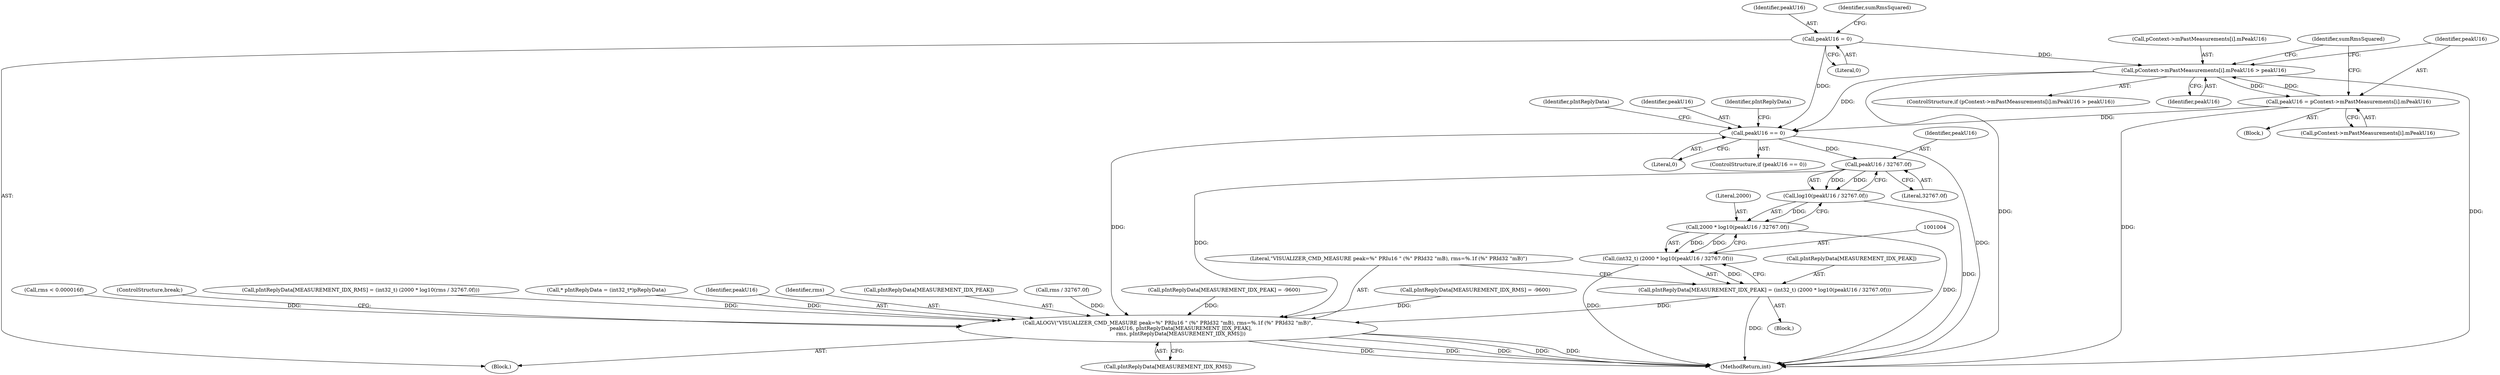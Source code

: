 digraph "0_Android_aeea52da00d210587fb3ed895de3d5f2e0264c88_11@pointer" {
"1000913" [label="(Call,pContext->mPastMeasurements[i].mPeakU16 > peakU16)"];
"1000819" [label="(Call,peakU16 = 0)"];
"1000923" [label="(Call,peakU16 = pContext->mPastMeasurements[i].mPeakU16)"];
"1000913" [label="(Call,pContext->mPastMeasurements[i].mPeakU16 > peakU16)"];
"1000987" [label="(Call,peakU16 == 0)"];
"1001008" [label="(Call,peakU16 / 32767.0f)"];
"1001007" [label="(Call,log10(peakU16 / 32767.0f))"];
"1001005" [label="(Call,2000 * log10(peakU16 / 32767.0f))"];
"1001003" [label="(Call,(int32_t) (2000 * log10(peakU16 / 32767.0f)))"];
"1000999" [label="(Call,pIntReplyData[MEASUREMENT_IDX_PEAK] = (int32_t) (2000 * log10(peakU16 / 32767.0f)))"];
"1001011" [label="(Call,ALOGV(\"VISUALIZER_CMD_MEASURE peak=%\" PRIu16 \" (%\" PRId32 \"mB), rms=%.1f (%\" PRId32 \"mB)\",\n                peakU16, pIntReplyData[MEASUREMENT_IDX_PEAK],\n                rms, pIntReplyData[MEASUREMENT_IDX_RMS]))"];
"1001001" [label="(Identifier,pIntReplyData)"];
"1000989" [label="(Literal,0)"];
"1000923" [label="(Call,peakU16 = pContext->mPastMeasurements[i].mPeakU16)"];
"1001013" [label="(Identifier,peakU16)"];
"1000819" [label="(Call,peakU16 = 0)"];
"1000820" [label="(Identifier,peakU16)"];
"1000817" [label="(Block,)"];
"1000998" [label="(Block,)"];
"1001010" [label="(Literal,32767.0f)"];
"1001011" [label="(Call,ALOGV(\"VISUALIZER_CMD_MEASURE peak=%\" PRIu16 \" (%\" PRId32 \"mB), rms=%.1f (%\" PRId32 \"mB)\",\n                peakU16, pIntReplyData[MEASUREMENT_IDX_PEAK],\n                rms, pIntReplyData[MEASUREMENT_IDX_RMS]))"];
"1000933" [label="(Identifier,sumRmsSquared)"];
"1000914" [label="(Call,pContext->mPastMeasurements[i].mPeakU16)"];
"1001017" [label="(Identifier,rms)"];
"1001005" [label="(Call,2000 * log10(peakU16 / 32767.0f))"];
"1001006" [label="(Literal,2000)"];
"1001014" [label="(Call,pIntReplyData[MEASUREMENT_IDX_PEAK])"];
"1000983" [label="(Call,rms / 32767.0f)"];
"1000991" [label="(Call,pIntReplyData[MEASUREMENT_IDX_PEAK] = -9600)"];
"1000922" [label="(Block,)"];
"1000988" [label="(Identifier,peakU16)"];
"1000912" [label="(ControlStructure,if (pContext->mPastMeasurements[i].mPeakU16 > peakU16))"];
"1000986" [label="(ControlStructure,if (peakU16 == 0))"];
"1000993" [label="(Identifier,pIntReplyData)"];
"1001028" [label="(MethodReturn,int)"];
"1001012" [label="(Literal,\"VISUALIZER_CMD_MEASURE peak=%\" PRIu16 \" (%\" PRId32 \"mB), rms=%.1f (%\" PRId32 \"mB)\")"];
"1001009" [label="(Identifier,peakU16)"];
"1000921" [label="(Identifier,peakU16)"];
"1000925" [label="(Call,pContext->mPastMeasurements[i].mPeakU16)"];
"1001000" [label="(Call,pIntReplyData[MEASUREMENT_IDX_PEAK])"];
"1000966" [label="(Call,pIntReplyData[MEASUREMENT_IDX_RMS] = -9600)"];
"1001007" [label="(Call,log10(peakU16 / 32767.0f))"];
"1000924" [label="(Identifier,peakU16)"];
"1000962" [label="(Call,rms < 0.000016f)"];
"1001008" [label="(Call,peakU16 / 32767.0f)"];
"1001021" [label="(ControlStructure,break;)"];
"1000999" [label="(Call,pIntReplyData[MEASUREMENT_IDX_PEAK] = (int32_t) (2000 * log10(peakU16 / 32767.0f)))"];
"1000824" [label="(Identifier,sumRmsSquared)"];
"1000974" [label="(Call,pIntReplyData[MEASUREMENT_IDX_RMS] = (int32_t) (2000 * log10(rms / 32767.0f)))"];
"1001003" [label="(Call,(int32_t) (2000 * log10(peakU16 / 32767.0f)))"];
"1001018" [label="(Call,pIntReplyData[MEASUREMENT_IDX_RMS])"];
"1000821" [label="(Literal,0)"];
"1000913" [label="(Call,pContext->mPastMeasurements[i].mPeakU16 > peakU16)"];
"1000956" [label="(Call,* pIntReplyData = (int32_t*)pReplyData)"];
"1000987" [label="(Call,peakU16 == 0)"];
"1000913" -> "1000912"  [label="AST: "];
"1000913" -> "1000921"  [label="CFG: "];
"1000914" -> "1000913"  [label="AST: "];
"1000921" -> "1000913"  [label="AST: "];
"1000924" -> "1000913"  [label="CFG: "];
"1000933" -> "1000913"  [label="CFG: "];
"1000913" -> "1001028"  [label="DDG: "];
"1000913" -> "1001028"  [label="DDG: "];
"1000819" -> "1000913"  [label="DDG: "];
"1000923" -> "1000913"  [label="DDG: "];
"1000913" -> "1000923"  [label="DDG: "];
"1000913" -> "1000987"  [label="DDG: "];
"1000819" -> "1000817"  [label="AST: "];
"1000819" -> "1000821"  [label="CFG: "];
"1000820" -> "1000819"  [label="AST: "];
"1000821" -> "1000819"  [label="AST: "];
"1000824" -> "1000819"  [label="CFG: "];
"1000819" -> "1000987"  [label="DDG: "];
"1000923" -> "1000922"  [label="AST: "];
"1000923" -> "1000925"  [label="CFG: "];
"1000924" -> "1000923"  [label="AST: "];
"1000925" -> "1000923"  [label="AST: "];
"1000933" -> "1000923"  [label="CFG: "];
"1000923" -> "1001028"  [label="DDG: "];
"1000923" -> "1000987"  [label="DDG: "];
"1000987" -> "1000986"  [label="AST: "];
"1000987" -> "1000989"  [label="CFG: "];
"1000988" -> "1000987"  [label="AST: "];
"1000989" -> "1000987"  [label="AST: "];
"1000993" -> "1000987"  [label="CFG: "];
"1001001" -> "1000987"  [label="CFG: "];
"1000987" -> "1001028"  [label="DDG: "];
"1000987" -> "1001008"  [label="DDG: "];
"1000987" -> "1001011"  [label="DDG: "];
"1001008" -> "1001007"  [label="AST: "];
"1001008" -> "1001010"  [label="CFG: "];
"1001009" -> "1001008"  [label="AST: "];
"1001010" -> "1001008"  [label="AST: "];
"1001007" -> "1001008"  [label="CFG: "];
"1001008" -> "1001007"  [label="DDG: "];
"1001008" -> "1001007"  [label="DDG: "];
"1001008" -> "1001011"  [label="DDG: "];
"1001007" -> "1001005"  [label="AST: "];
"1001005" -> "1001007"  [label="CFG: "];
"1001007" -> "1001028"  [label="DDG: "];
"1001007" -> "1001005"  [label="DDG: "];
"1001005" -> "1001003"  [label="AST: "];
"1001006" -> "1001005"  [label="AST: "];
"1001003" -> "1001005"  [label="CFG: "];
"1001005" -> "1001028"  [label="DDG: "];
"1001005" -> "1001003"  [label="DDG: "];
"1001005" -> "1001003"  [label="DDG: "];
"1001003" -> "1000999"  [label="AST: "];
"1001004" -> "1001003"  [label="AST: "];
"1000999" -> "1001003"  [label="CFG: "];
"1001003" -> "1001028"  [label="DDG: "];
"1001003" -> "1000999"  [label="DDG: "];
"1000999" -> "1000998"  [label="AST: "];
"1001000" -> "1000999"  [label="AST: "];
"1001012" -> "1000999"  [label="CFG: "];
"1000999" -> "1001028"  [label="DDG: "];
"1000999" -> "1001011"  [label="DDG: "];
"1001011" -> "1000817"  [label="AST: "];
"1001011" -> "1001018"  [label="CFG: "];
"1001012" -> "1001011"  [label="AST: "];
"1001013" -> "1001011"  [label="AST: "];
"1001014" -> "1001011"  [label="AST: "];
"1001017" -> "1001011"  [label="AST: "];
"1001018" -> "1001011"  [label="AST: "];
"1001021" -> "1001011"  [label="CFG: "];
"1001011" -> "1001028"  [label="DDG: "];
"1001011" -> "1001028"  [label="DDG: "];
"1001011" -> "1001028"  [label="DDG: "];
"1001011" -> "1001028"  [label="DDG: "];
"1001011" -> "1001028"  [label="DDG: "];
"1000956" -> "1001011"  [label="DDG: "];
"1000991" -> "1001011"  [label="DDG: "];
"1000983" -> "1001011"  [label="DDG: "];
"1000962" -> "1001011"  [label="DDG: "];
"1000974" -> "1001011"  [label="DDG: "];
"1000966" -> "1001011"  [label="DDG: "];
}
